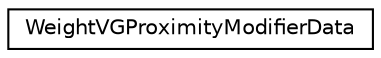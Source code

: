 digraph G
{
  edge [fontname="Helvetica",fontsize="10",labelfontname="Helvetica",labelfontsize="10"];
  node [fontname="Helvetica",fontsize="10",shape=record];
  rankdir=LR;
  Node1 [label="WeightVGProximityModifierData",height=0.2,width=0.4,color="black", fillcolor="white", style="filled",URL="$db/dea/structWeightVGProximityModifierData.html"];
}
